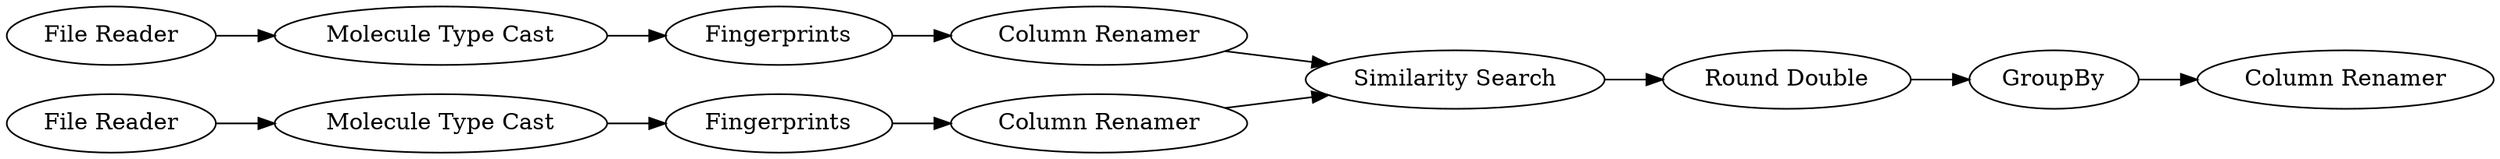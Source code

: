 digraph {
	143 -> 142
	141 -> 123
	140 -> 141
	123 -> 125
	126 -> 127
	129 -> 128
	125 -> 127
	128 -> 130
	124 -> 126
	142 -> 124
	127 -> 129
	123 [label=Fingerprints]
	126 [label="Column Renamer"]
	125 [label="Column Renamer"]
	140 [label="File Reader"]
	127 [label="Similarity Search"]
	128 [label=GroupBy]
	142 [label="Molecule Type Cast"]
	143 [label="File Reader"]
	124 [label=Fingerprints]
	130 [label="Column Renamer"]
	129 [label="Round Double"]
	141 [label="Molecule Type Cast"]
	rankdir=LR
}
